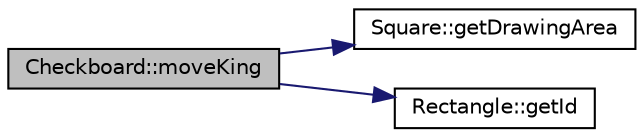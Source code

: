 digraph "Checkboard::moveKing"
{
 // LATEX_PDF_SIZE
  bgcolor="transparent";
  edge [fontname="Helvetica",fontsize="10",labelfontname="Helvetica",labelfontsize="10"];
  node [fontname="Helvetica",fontsize="10",shape=record];
  rankdir="LR";
  Node1 [label="Checkboard::moveKing",height=0.2,width=0.4,color="black", fillcolor="grey75", style="filled", fontcolor="black",tooltip=" "];
  Node1 -> Node2 [color="midnightblue",fontsize="10",style="solid",fontname="Helvetica"];
  Node2 [label="Square::getDrawingArea",height=0.2,width=0.4,color="black",URL="$d3/d72/classSquare.html#adea8c65d350ed45f6684a06d308b9dcd",tooltip=" "];
  Node1 -> Node3 [color="midnightblue",fontsize="10",style="solid",fontname="Helvetica"];
  Node3 [label="Rectangle::getId",height=0.2,width=0.4,color="black",URL="$de/d00/classRectangle.html#ac5b4e18306dd5e769cad8cd0e405666f",tooltip=" "];
}
